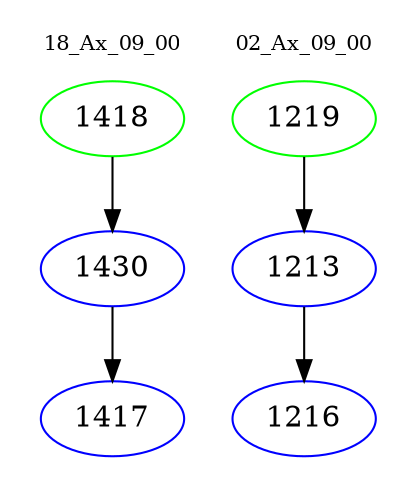digraph{
subgraph cluster_0 {
color = white
label = "18_Ax_09_00";
fontsize=10;
T0_1418 [label="1418", color="green"]
T0_1418 -> T0_1430 [color="black"]
T0_1430 [label="1430", color="blue"]
T0_1430 -> T0_1417 [color="black"]
T0_1417 [label="1417", color="blue"]
}
subgraph cluster_1 {
color = white
label = "02_Ax_09_00";
fontsize=10;
T1_1219 [label="1219", color="green"]
T1_1219 -> T1_1213 [color="black"]
T1_1213 [label="1213", color="blue"]
T1_1213 -> T1_1216 [color="black"]
T1_1216 [label="1216", color="blue"]
}
}
